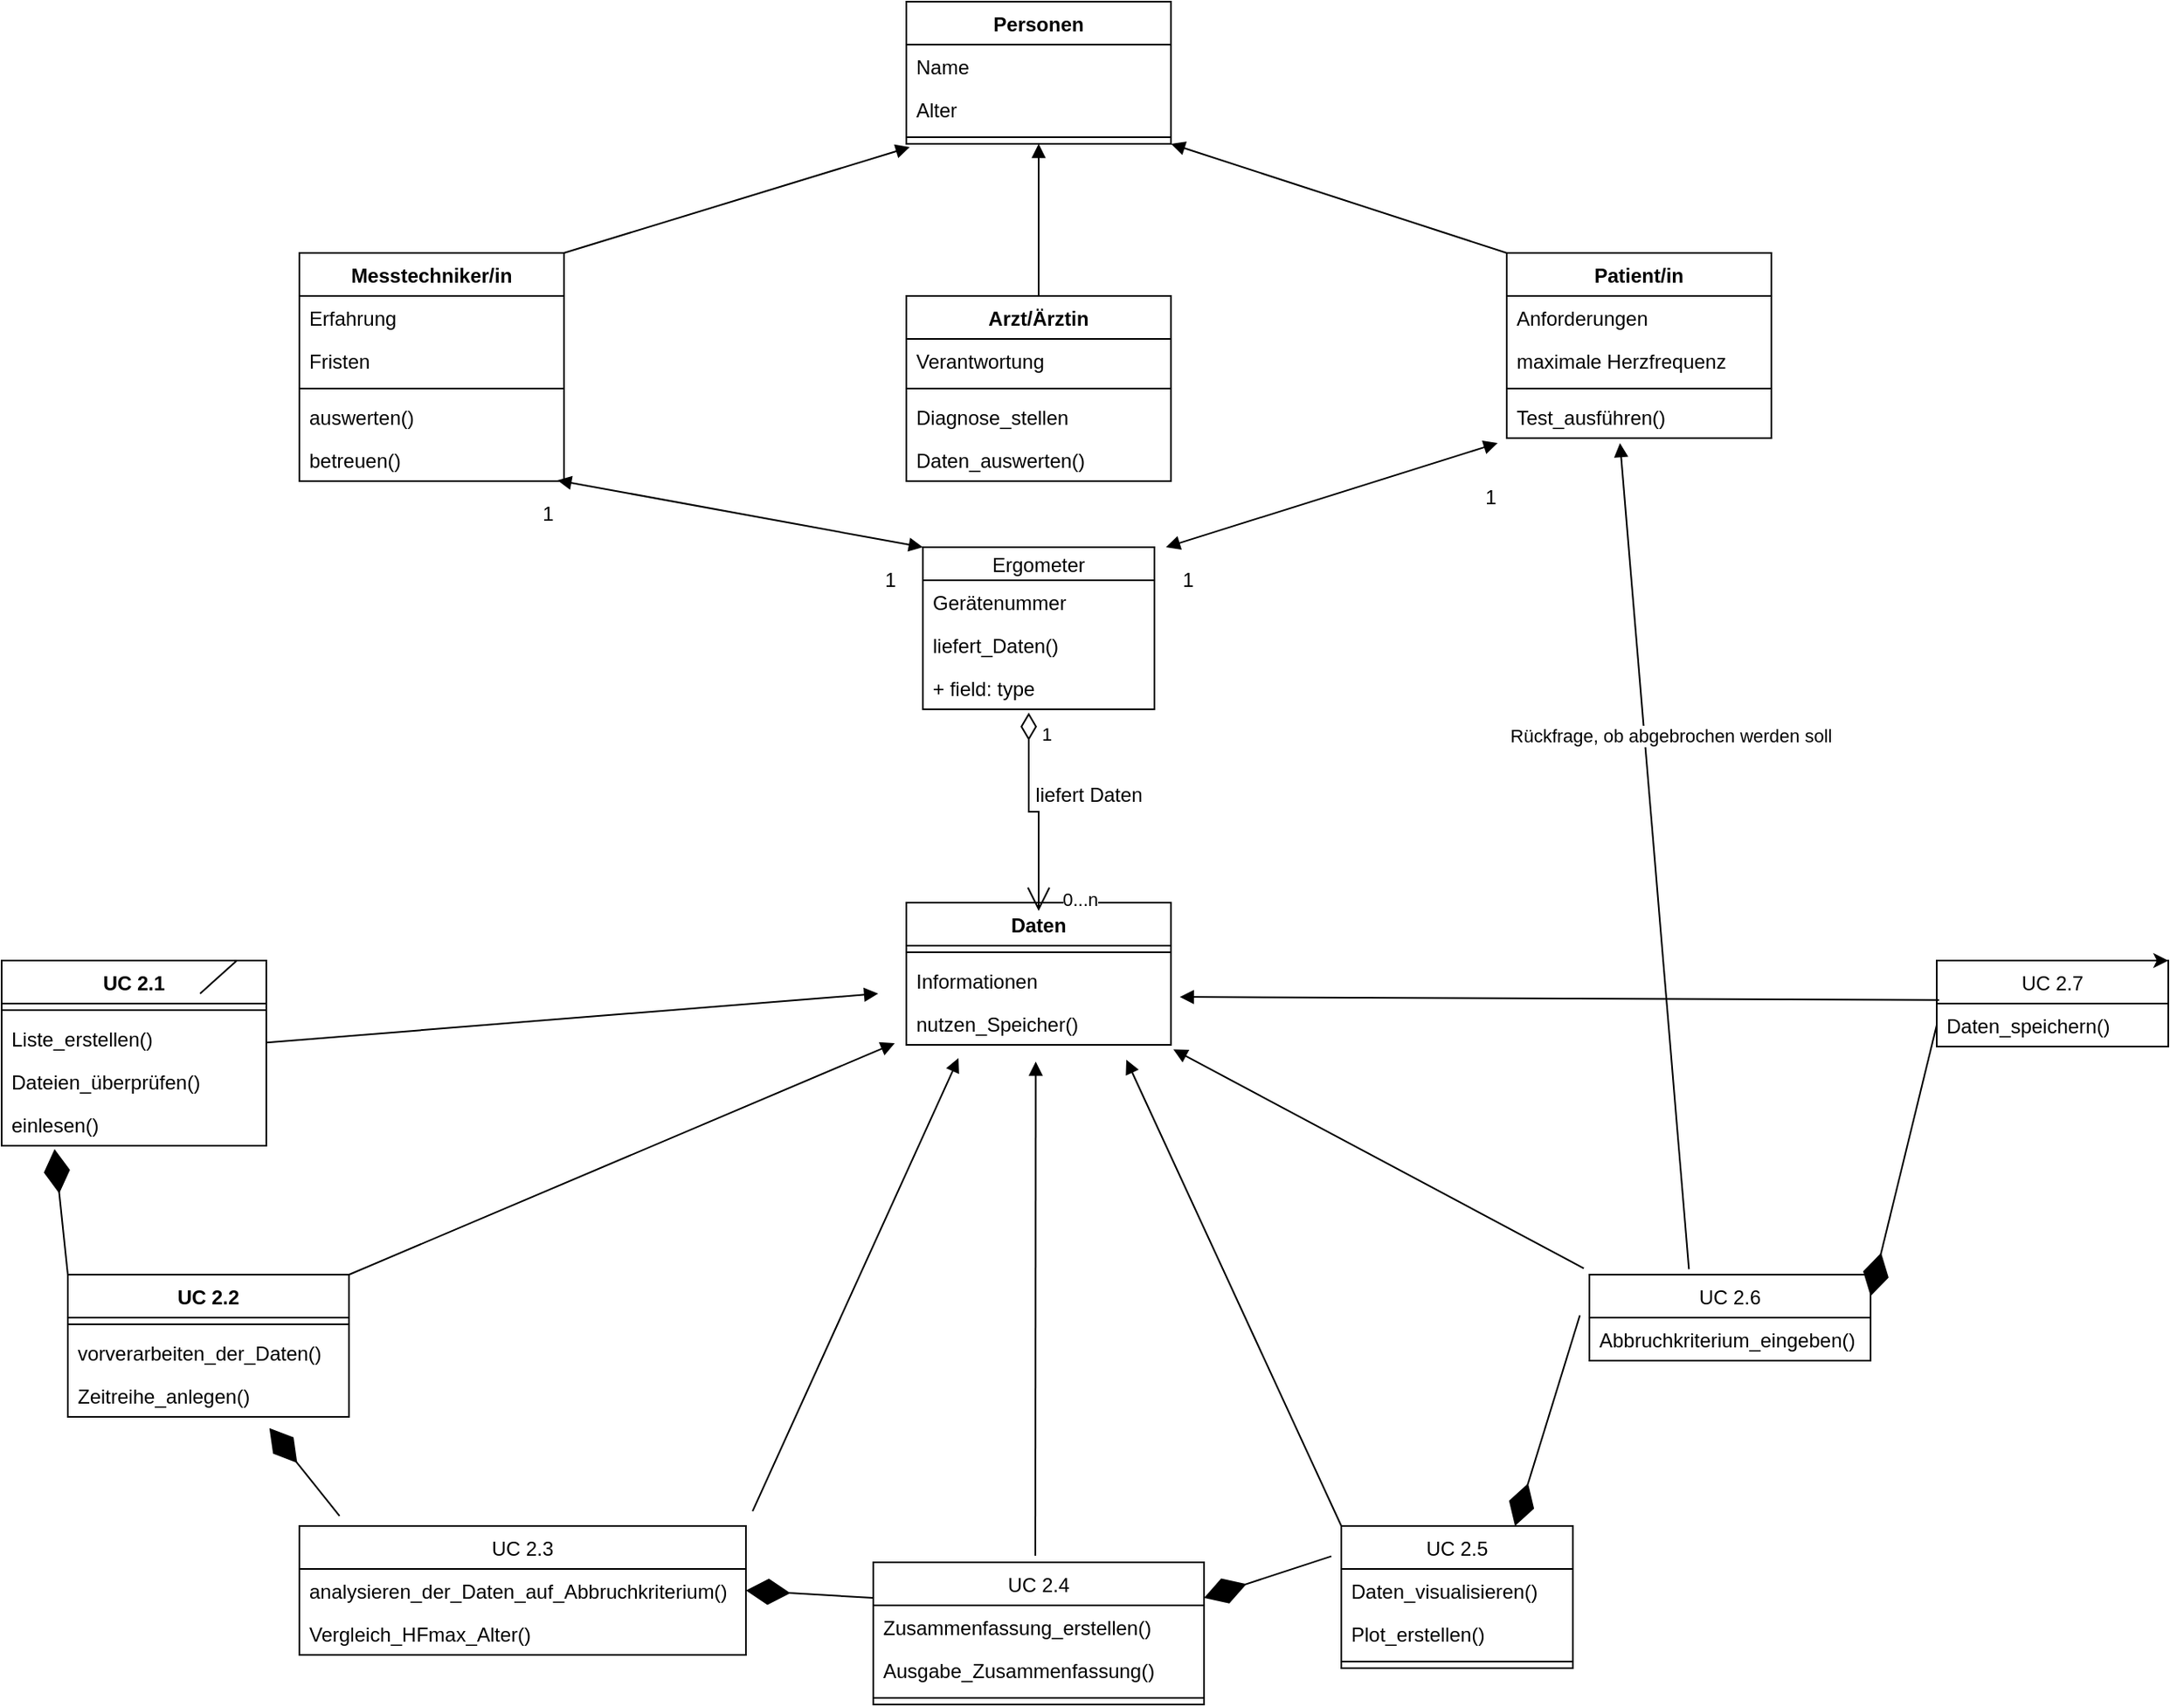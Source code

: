 <mxfile version="17.4.0" type="github">
  <diagram id="swfV8oJz9bNRTuYWVmhN" name="Page-1">
    <mxGraphModel dx="1740" dy="1252" grid="1" gridSize="10" guides="1" tooltips="1" connect="1" arrows="1" fold="1" page="1" pageScale="1" pageWidth="827" pageHeight="1169" math="0" shadow="0">
      <root>
        <mxCell id="0" />
        <mxCell id="1" parent="0" />
        <mxCell id="AlglJK2JogA8gRLeqNJN-10" value="Daten" style="swimlane;fontStyle=1;align=center;verticalAlign=top;childLayout=stackLayout;horizontal=1;startSize=26;horizontalStack=0;resizeParent=1;resizeParentMax=0;resizeLast=0;collapsible=1;marginBottom=0;labelBackgroundColor=#ffffff;" parent="1" vertex="1">
          <mxGeometry x="667" y="585" width="160" height="86" as="geometry" />
        </mxCell>
        <mxCell id="AlglJK2JogA8gRLeqNJN-12" value="" style="line;strokeWidth=1;fillColor=none;align=left;verticalAlign=middle;spacingTop=-1;spacingLeft=3;spacingRight=3;rotatable=0;labelPosition=right;points=[];portConstraint=eastwest;labelBackgroundColor=#ffffff;" parent="AlglJK2JogA8gRLeqNJN-10" vertex="1">
          <mxGeometry y="26" width="160" height="8" as="geometry" />
        </mxCell>
        <mxCell id="AlglJK2JogA8gRLeqNJN-39" value="Informationen" style="text;strokeColor=none;fillColor=none;align=left;verticalAlign=top;spacingLeft=4;spacingRight=4;overflow=hidden;rotatable=0;points=[[0,0.5],[1,0.5]];portConstraint=eastwest;labelBackgroundColor=#ffffff;" parent="AlglJK2JogA8gRLeqNJN-10" vertex="1">
          <mxGeometry y="34" width="160" height="26" as="geometry" />
        </mxCell>
        <mxCell id="AlglJK2JogA8gRLeqNJN-13" value="nutzen_Speicher()" style="text;strokeColor=none;fillColor=none;align=left;verticalAlign=top;spacingLeft=4;spacingRight=4;overflow=hidden;rotatable=0;points=[[0,0.5],[1,0.5]];portConstraint=eastwest;labelBackgroundColor=#ffffff;" parent="AlglJK2JogA8gRLeqNJN-10" vertex="1">
          <mxGeometry y="60" width="160" height="26" as="geometry" />
        </mxCell>
        <mxCell id="AlglJK2JogA8gRLeqNJN-14" value="Personen" style="swimlane;fontStyle=1;align=center;verticalAlign=top;childLayout=stackLayout;horizontal=1;startSize=26;horizontalStack=0;resizeParent=1;resizeParentMax=0;resizeLast=0;collapsible=1;marginBottom=0;labelBackgroundColor=#ffffff;" parent="1" vertex="1">
          <mxGeometry x="667" y="40" width="160" height="86" as="geometry" />
        </mxCell>
        <mxCell id="AlglJK2JogA8gRLeqNJN-15" value="Name" style="text;strokeColor=none;fillColor=none;align=left;verticalAlign=top;spacingLeft=4;spacingRight=4;overflow=hidden;rotatable=0;points=[[0,0.5],[1,0.5]];portConstraint=eastwest;labelBackgroundColor=#ffffff;" parent="AlglJK2JogA8gRLeqNJN-14" vertex="1">
          <mxGeometry y="26" width="160" height="26" as="geometry" />
        </mxCell>
        <mxCell id="AlglJK2JogA8gRLeqNJN-32" value="Alter" style="text;strokeColor=none;fillColor=none;align=left;verticalAlign=top;spacingLeft=4;spacingRight=4;overflow=hidden;rotatable=0;points=[[0,0.5],[1,0.5]];portConstraint=eastwest;labelBackgroundColor=#ffffff;" parent="AlglJK2JogA8gRLeqNJN-14" vertex="1">
          <mxGeometry y="52" width="160" height="26" as="geometry" />
        </mxCell>
        <mxCell id="AlglJK2JogA8gRLeqNJN-16" value="" style="line;strokeWidth=1;fillColor=none;align=left;verticalAlign=middle;spacingTop=-1;spacingLeft=3;spacingRight=3;rotatable=0;labelPosition=right;points=[];portConstraint=eastwest;labelBackgroundColor=#ffffff;" parent="AlglJK2JogA8gRLeqNJN-14" vertex="1">
          <mxGeometry y="78" width="160" height="8" as="geometry" />
        </mxCell>
        <mxCell id="AlglJK2JogA8gRLeqNJN-24" value="Messtechniker/in" style="swimlane;fontStyle=1;align=center;verticalAlign=top;childLayout=stackLayout;horizontal=1;startSize=26;horizontalStack=0;resizeParent=1;resizeParentMax=0;resizeLast=0;collapsible=1;marginBottom=0;labelBackgroundColor=#ffffff;" parent="1" vertex="1">
          <mxGeometry x="300" y="192" width="160" height="138" as="geometry" />
        </mxCell>
        <mxCell id="AlglJK2JogA8gRLeqNJN-25" value="Erfahrung" style="text;strokeColor=none;fillColor=none;align=left;verticalAlign=top;spacingLeft=4;spacingRight=4;overflow=hidden;rotatable=0;points=[[0,0.5],[1,0.5]];portConstraint=eastwest;labelBackgroundColor=#ffffff;" parent="AlglJK2JogA8gRLeqNJN-24" vertex="1">
          <mxGeometry y="26" width="160" height="26" as="geometry" />
        </mxCell>
        <mxCell id="AlglJK2JogA8gRLeqNJN-38" value="Fristen" style="text;strokeColor=none;fillColor=none;align=left;verticalAlign=top;spacingLeft=4;spacingRight=4;overflow=hidden;rotatable=0;points=[[0,0.5],[1,0.5]];portConstraint=eastwest;labelBackgroundColor=#ffffff;" parent="AlglJK2JogA8gRLeqNJN-24" vertex="1">
          <mxGeometry y="52" width="160" height="26" as="geometry" />
        </mxCell>
        <mxCell id="AlglJK2JogA8gRLeqNJN-26" value="" style="line;strokeWidth=1;fillColor=none;align=left;verticalAlign=middle;spacingTop=-1;spacingLeft=3;spacingRight=3;rotatable=0;labelPosition=right;points=[];portConstraint=eastwest;labelBackgroundColor=#ffffff;" parent="AlglJK2JogA8gRLeqNJN-24" vertex="1">
          <mxGeometry y="78" width="160" height="8" as="geometry" />
        </mxCell>
        <mxCell id="AlglJK2JogA8gRLeqNJN-37" value="auswerten()" style="text;strokeColor=none;fillColor=none;align=left;verticalAlign=top;spacingLeft=4;spacingRight=4;overflow=hidden;rotatable=0;points=[[0,0.5],[1,0.5]];portConstraint=eastwest;labelBackgroundColor=#ffffff;" parent="AlglJK2JogA8gRLeqNJN-24" vertex="1">
          <mxGeometry y="86" width="160" height="26" as="geometry" />
        </mxCell>
        <mxCell id="AlglJK2JogA8gRLeqNJN-36" value="betreuen()" style="text;strokeColor=none;fillColor=none;align=left;verticalAlign=top;spacingLeft=4;spacingRight=4;overflow=hidden;rotatable=0;points=[[0,0.5],[1,0.5]];portConstraint=eastwest;labelBackgroundColor=#ffffff;" parent="AlglJK2JogA8gRLeqNJN-24" vertex="1">
          <mxGeometry y="112" width="160" height="26" as="geometry" />
        </mxCell>
        <mxCell id="AlglJK2JogA8gRLeqNJN-28" value="Patient/in" style="swimlane;fontStyle=1;align=center;verticalAlign=top;childLayout=stackLayout;horizontal=1;startSize=26;horizontalStack=0;resizeParent=1;resizeParentMax=0;resizeLast=0;collapsible=1;marginBottom=0;labelBackgroundColor=#ffffff;" parent="1" vertex="1">
          <mxGeometry x="1030" y="192" width="160" height="112" as="geometry" />
        </mxCell>
        <mxCell id="AlglJK2JogA8gRLeqNJN-35" value="Anforderungen" style="text;strokeColor=none;fillColor=none;align=left;verticalAlign=top;spacingLeft=4;spacingRight=4;overflow=hidden;rotatable=0;points=[[0,0.5],[1,0.5]];portConstraint=eastwest;labelBackgroundColor=#ffffff;" parent="AlglJK2JogA8gRLeqNJN-28" vertex="1">
          <mxGeometry y="26" width="160" height="26" as="geometry" />
        </mxCell>
        <mxCell id="AlglJK2JogA8gRLeqNJN-29" value="maximale Herzfrequenz" style="text;strokeColor=none;fillColor=none;align=left;verticalAlign=top;spacingLeft=4;spacingRight=4;overflow=hidden;rotatable=0;points=[[0,0.5],[1,0.5]];portConstraint=eastwest;labelBackgroundColor=#ffffff;" parent="AlglJK2JogA8gRLeqNJN-28" vertex="1">
          <mxGeometry y="52" width="160" height="26" as="geometry" />
        </mxCell>
        <mxCell id="AlglJK2JogA8gRLeqNJN-30" value="" style="line;strokeWidth=1;fillColor=none;align=left;verticalAlign=middle;spacingTop=-1;spacingLeft=3;spacingRight=3;rotatable=0;labelPosition=right;points=[];portConstraint=eastwest;labelBackgroundColor=#ffffff;" parent="AlglJK2JogA8gRLeqNJN-28" vertex="1">
          <mxGeometry y="78" width="160" height="8" as="geometry" />
        </mxCell>
        <mxCell id="AlglJK2JogA8gRLeqNJN-31" value="Test_ausführen()" style="text;strokeColor=none;fillColor=none;align=left;verticalAlign=top;spacingLeft=4;spacingRight=4;overflow=hidden;rotatable=0;points=[[0,0.5],[1,0.5]];portConstraint=eastwest;labelBackgroundColor=#ffffff;" parent="AlglJK2JogA8gRLeqNJN-28" vertex="1">
          <mxGeometry y="86" width="160" height="26" as="geometry" />
        </mxCell>
        <mxCell id="AlglJK2JogA8gRLeqNJN-43" value="" style="html=1;verticalAlign=bottom;endArrow=block;rounded=0;entryX=1;entryY=1;entryDx=0;entryDy=0;exitX=0;exitY=0;exitDx=0;exitDy=0;" parent="1" target="AlglJK2JogA8gRLeqNJN-14" edge="1" source="AlglJK2JogA8gRLeqNJN-28">
          <mxGeometry x="-1" y="-125" width="80" relative="1" as="geometry">
            <mxPoint x="590" y="190" as="sourcePoint" />
            <mxPoint x="492.08" y="144.496" as="targetPoint" />
            <Array as="points" />
            <mxPoint x="7" y="3" as="offset" />
          </mxGeometry>
        </mxCell>
        <mxCell id="AlglJK2JogA8gRLeqNJN-44" value="" style="html=1;verticalAlign=bottom;endArrow=block;rounded=0;exitX=1;exitY=0;exitDx=0;exitDy=0;entryX=0.013;entryY=1.25;entryDx=0;entryDy=0;entryPerimeter=0;" parent="1" source="AlglJK2JogA8gRLeqNJN-24" target="AlglJK2JogA8gRLeqNJN-16" edge="1">
          <mxGeometry x="-1" y="142" width="80" relative="1" as="geometry">
            <mxPoint x="370" y="320" as="sourcePoint" />
            <mxPoint x="360" y="120" as="targetPoint" />
            <Array as="points" />
            <mxPoint x="-12" y="8" as="offset" />
          </mxGeometry>
        </mxCell>
        <mxCell id="AlglJK2JogA8gRLeqNJN-49" value="Arzt/Ärztin" style="swimlane;fontStyle=1;align=center;verticalAlign=top;childLayout=stackLayout;horizontal=1;startSize=26;horizontalStack=0;resizeParent=1;resizeParentMax=0;resizeLast=0;collapsible=1;marginBottom=0;labelBackgroundColor=#ffffff;" parent="1" vertex="1">
          <mxGeometry x="667" y="218" width="160" height="112" as="geometry" />
        </mxCell>
        <mxCell id="AlglJK2JogA8gRLeqNJN-50" value="Verantwortung" style="text;strokeColor=none;fillColor=none;align=left;verticalAlign=top;spacingLeft=4;spacingRight=4;overflow=hidden;rotatable=0;points=[[0,0.5],[1,0.5]];portConstraint=eastwest;labelBackgroundColor=#ffffff;" parent="AlglJK2JogA8gRLeqNJN-49" vertex="1">
          <mxGeometry y="26" width="160" height="26" as="geometry" />
        </mxCell>
        <mxCell id="AlglJK2JogA8gRLeqNJN-51" value="" style="line;strokeWidth=1;fillColor=none;align=left;verticalAlign=middle;spacingTop=-1;spacingLeft=3;spacingRight=3;rotatable=0;labelPosition=right;points=[];portConstraint=eastwest;labelBackgroundColor=#ffffff;" parent="AlglJK2JogA8gRLeqNJN-49" vertex="1">
          <mxGeometry y="52" width="160" height="8" as="geometry" />
        </mxCell>
        <mxCell id="8ENduGNVQBidbVTrLDnk-18" value="Diagnose_stellen" style="text;strokeColor=none;fillColor=none;align=left;verticalAlign=top;spacingLeft=4;spacingRight=4;overflow=hidden;rotatable=0;points=[[0,0.5],[1,0.5]];portConstraint=eastwest;" vertex="1" parent="AlglJK2JogA8gRLeqNJN-49">
          <mxGeometry y="60" width="160" height="26" as="geometry" />
        </mxCell>
        <mxCell id="AlglJK2JogA8gRLeqNJN-52" value="Daten_auswerten()" style="text;strokeColor=none;fillColor=none;align=left;verticalAlign=top;spacingLeft=4;spacingRight=4;overflow=hidden;rotatable=0;points=[[0,0.5],[1,0.5]];portConstraint=eastwest;labelBackgroundColor=#ffffff;" parent="AlglJK2JogA8gRLeqNJN-49" vertex="1">
          <mxGeometry y="86" width="160" height="26" as="geometry" />
        </mxCell>
        <mxCell id="AlglJK2JogA8gRLeqNJN-53" value="" style="html=1;verticalAlign=bottom;endArrow=block;rounded=0;exitX=0.5;exitY=0;exitDx=0;exitDy=0;" parent="1" source="AlglJK2JogA8gRLeqNJN-49" edge="1" target="AlglJK2JogA8gRLeqNJN-16">
          <mxGeometry x="1" y="-292" width="80" relative="1" as="geometry">
            <mxPoint x="380" y="190" as="sourcePoint" />
            <mxPoint x="414" y="120" as="targetPoint" />
            <mxPoint x="-6" y="-56" as="offset" />
          </mxGeometry>
        </mxCell>
        <mxCell id="AlglJK2JogA8gRLeqNJN-60" value="UC 2.2" style="swimlane;fontStyle=1;align=center;verticalAlign=top;childLayout=stackLayout;horizontal=1;startSize=26;horizontalStack=0;resizeParent=1;resizeParentMax=0;resizeLast=0;collapsible=1;marginBottom=0;labelBackgroundColor=#ffffff;" parent="1" vertex="1">
          <mxGeometry x="160" y="810" width="170" height="86" as="geometry" />
        </mxCell>
        <mxCell id="AlglJK2JogA8gRLeqNJN-62" value="" style="line;strokeWidth=1;fillColor=none;align=left;verticalAlign=middle;spacingTop=-1;spacingLeft=3;spacingRight=3;rotatable=0;labelPosition=right;points=[];portConstraint=eastwest;labelBackgroundColor=#ffffff;" parent="AlglJK2JogA8gRLeqNJN-60" vertex="1">
          <mxGeometry y="26" width="170" height="8" as="geometry" />
        </mxCell>
        <mxCell id="AlglJK2JogA8gRLeqNJN-63" value="vorverarbeiten_der_Daten()" style="text;strokeColor=none;fillColor=none;align=left;verticalAlign=top;spacingLeft=4;spacingRight=4;overflow=hidden;rotatable=0;points=[[0,0.5],[1,0.5]];portConstraint=eastwest;labelBackgroundColor=#ffffff;" parent="AlglJK2JogA8gRLeqNJN-60" vertex="1">
          <mxGeometry y="34" width="170" height="26" as="geometry" />
        </mxCell>
        <mxCell id="AlglJK2JogA8gRLeqNJN-64" value="Zeitreihe_anlegen()" style="text;strokeColor=none;fillColor=none;align=left;verticalAlign=top;spacingLeft=4;spacingRight=4;overflow=hidden;rotatable=0;points=[[0,0.5],[1,0.5]];portConstraint=eastwest;labelBackgroundColor=#ffffff;" parent="AlglJK2JogA8gRLeqNJN-60" vertex="1">
          <mxGeometry y="60" width="170" height="26" as="geometry" />
        </mxCell>
        <mxCell id="AlglJK2JogA8gRLeqNJN-68" value="UC 2.3" style="swimlane;fontStyle=0;childLayout=stackLayout;horizontal=1;startSize=26;fillColor=none;horizontalStack=0;resizeParent=1;resizeParentMax=0;resizeLast=0;collapsible=1;marginBottom=0;labelBackgroundColor=#ffffff;" parent="1" vertex="1">
          <mxGeometry x="300" y="962" width="270" height="78" as="geometry" />
        </mxCell>
        <mxCell id="AlglJK2JogA8gRLeqNJN-69" value="analysieren_der_Daten_auf_Abbruchkriterium()" style="text;strokeColor=none;fillColor=none;align=left;verticalAlign=top;spacingLeft=4;spacingRight=4;overflow=hidden;rotatable=0;points=[[0,0.5],[1,0.5]];portConstraint=eastwest;labelBackgroundColor=#ffffff;" parent="AlglJK2JogA8gRLeqNJN-68" vertex="1">
          <mxGeometry y="26" width="270" height="26" as="geometry" />
        </mxCell>
        <mxCell id="AlglJK2JogA8gRLeqNJN-70" value="Vergleich_HFmax_Alter()" style="text;strokeColor=none;fillColor=none;align=left;verticalAlign=top;spacingLeft=4;spacingRight=4;overflow=hidden;rotatable=0;points=[[0,0.5],[1,0.5]];portConstraint=eastwest;labelBackgroundColor=#ffffff;" parent="AlglJK2JogA8gRLeqNJN-68" vertex="1">
          <mxGeometry y="52" width="270" height="26" as="geometry" />
        </mxCell>
        <mxCell id="AlglJK2JogA8gRLeqNJN-72" value="Ergometer" style="swimlane;fontStyle=0;childLayout=stackLayout;horizontal=1;startSize=20;fillColor=none;horizontalStack=0;resizeParent=1;resizeParentMax=0;resizeLast=0;collapsible=1;marginBottom=0;labelBackgroundColor=#ffffff;" parent="1" vertex="1">
          <mxGeometry x="677" y="370" width="140" height="98" as="geometry" />
        </mxCell>
        <mxCell id="AlglJK2JogA8gRLeqNJN-73" value="Gerätenummer" style="text;strokeColor=none;fillColor=none;align=left;verticalAlign=top;spacingLeft=4;spacingRight=4;overflow=hidden;rotatable=0;points=[[0,0.5],[1,0.5]];portConstraint=eastwest;labelBackgroundColor=#ffffff;" parent="AlglJK2JogA8gRLeqNJN-72" vertex="1">
          <mxGeometry y="20" width="140" height="26" as="geometry" />
        </mxCell>
        <mxCell id="AlglJK2JogA8gRLeqNJN-74" value="liefert_Daten()" style="text;strokeColor=none;fillColor=none;align=left;verticalAlign=top;spacingLeft=4;spacingRight=4;overflow=hidden;rotatable=0;points=[[0,0.5],[1,0.5]];portConstraint=eastwest;labelBackgroundColor=#ffffff;" parent="AlglJK2JogA8gRLeqNJN-72" vertex="1">
          <mxGeometry y="46" width="140" height="26" as="geometry" />
        </mxCell>
        <mxCell id="AlglJK2JogA8gRLeqNJN-75" value="+ field: type" style="text;strokeColor=none;fillColor=none;align=left;verticalAlign=top;spacingLeft=4;spacingRight=4;overflow=hidden;rotatable=0;points=[[0,0.5],[1,0.5]];portConstraint=eastwest;labelBackgroundColor=#ffffff;" parent="AlglJK2JogA8gRLeqNJN-72" vertex="1">
          <mxGeometry y="72" width="140" height="26" as="geometry" />
        </mxCell>
        <mxCell id="AlglJK2JogA8gRLeqNJN-79" value="" style="endArrow=diamondThin;endFill=1;endSize=24;html=1;rounded=0;exitX=0;exitY=0;exitDx=0;exitDy=0;entryX=0.2;entryY=1.077;entryDx=0;entryDy=0;entryPerimeter=0;" parent="1" source="AlglJK2JogA8gRLeqNJN-60" edge="1" target="AlglJK2JogA8gRLeqNJN-57">
          <mxGeometry width="160" relative="1" as="geometry">
            <mxPoint x="240" y="720" as="sourcePoint" />
            <mxPoint x="110" y="730" as="targetPoint" />
          </mxGeometry>
        </mxCell>
        <mxCell id="AlglJK2JogA8gRLeqNJN-81" value="" style="endArrow=open;html=1;endSize=12;startArrow=diamondThin;startSize=14;startFill=0;edgeStyle=orthogonalEdgeStyle;rounded=0;" parent="1" edge="1">
          <mxGeometry relative="1" as="geometry">
            <mxPoint x="741" y="470" as="sourcePoint" />
            <mxPoint x="747" y="590" as="targetPoint" />
            <Array as="points">
              <mxPoint x="741" y="530" />
              <mxPoint x="747" y="530" />
            </Array>
          </mxGeometry>
        </mxCell>
        <mxCell id="AlglJK2JogA8gRLeqNJN-82" value="1" style="edgeLabel;resizable=0;html=1;align=left;verticalAlign=top;labelBackgroundColor=#ffffff;" parent="AlglJK2JogA8gRLeqNJN-81" connectable="0" vertex="1">
          <mxGeometry x="-1" relative="1" as="geometry">
            <mxPoint x="6" as="offset" />
          </mxGeometry>
        </mxCell>
        <mxCell id="AlglJK2JogA8gRLeqNJN-83" value="0...n" style="edgeLabel;resizable=0;html=1;align=right;verticalAlign=top;labelBackgroundColor=#ffffff;" parent="AlglJK2JogA8gRLeqNJN-81" connectable="0" vertex="1">
          <mxGeometry x="1" relative="1" as="geometry">
            <mxPoint x="36" y="-20" as="offset" />
          </mxGeometry>
        </mxCell>
        <mxCell id="AlglJK2JogA8gRLeqNJN-85" value="liefert Daten" style="text;html=1;align=center;verticalAlign=middle;resizable=0;points=[];autosize=1;strokeColor=none;fillColor=none;" parent="1" vertex="1">
          <mxGeometry x="737" y="510" width="80" height="20" as="geometry" />
        </mxCell>
        <mxCell id="AlglJK2JogA8gRLeqNJN-90" value="" style="endArrow=block;startArrow=block;endFill=1;startFill=1;html=1;rounded=0;exitX=0.975;exitY=0.981;exitDx=0;exitDy=0;exitPerimeter=0;entryX=0;entryY=0;entryDx=0;entryDy=0;" parent="1" source="AlglJK2JogA8gRLeqNJN-36" edge="1" target="AlglJK2JogA8gRLeqNJN-72">
          <mxGeometry width="160" relative="1" as="geometry">
            <mxPoint x="330" y="420" as="sourcePoint" />
            <mxPoint x="350" y="370" as="targetPoint" />
          </mxGeometry>
        </mxCell>
        <mxCell id="AlglJK2JogA8gRLeqNJN-91" value="1" style="text;html=1;align=center;verticalAlign=middle;resizable=0;points=[];autosize=1;strokeColor=none;fillColor=none;" parent="1" vertex="1">
          <mxGeometry x="440" y="340" width="20" height="20" as="geometry" />
        </mxCell>
        <mxCell id="AlglJK2JogA8gRLeqNJN-92" value="1" style="text;html=1;align=center;verticalAlign=middle;resizable=0;points=[];autosize=1;strokeColor=none;fillColor=none;" parent="1" vertex="1">
          <mxGeometry x="647" y="380" width="20" height="20" as="geometry" />
        </mxCell>
        <mxCell id="AlglJK2JogA8gRLeqNJN-93" value="" style="endArrow=block;startArrow=block;endFill=1;startFill=1;html=1;rounded=0;exitX=-0.034;exitY=1.115;exitDx=0;exitDy=0;exitPerimeter=0;entryX=1.05;entryY=0;entryDx=0;entryDy=0;entryPerimeter=0;" parent="1" source="AlglJK2JogA8gRLeqNJN-31" target="AlglJK2JogA8gRLeqNJN-72" edge="1">
          <mxGeometry width="160" relative="1" as="geometry">
            <mxPoint x="610" y="390" as="sourcePoint" />
            <mxPoint x="770" y="390" as="targetPoint" />
          </mxGeometry>
        </mxCell>
        <mxCell id="AlglJK2JogA8gRLeqNJN-94" value="1" style="text;html=1;align=center;verticalAlign=middle;resizable=0;points=[];autosize=1;strokeColor=none;fillColor=none;" parent="1" vertex="1">
          <mxGeometry x="827" y="380" width="20" height="20" as="geometry" />
        </mxCell>
        <mxCell id="AlglJK2JogA8gRLeqNJN-95" value="1" style="text;html=1;align=center;verticalAlign=middle;resizable=0;points=[];autosize=1;strokeColor=none;fillColor=none;" parent="1" vertex="1">
          <mxGeometry x="1010" y="330" width="20" height="20" as="geometry" />
        </mxCell>
        <mxCell id="AlglJK2JogA8gRLeqNJN-96" value="UC 2.5" style="swimlane;fontStyle=0;childLayout=stackLayout;horizontal=1;startSize=26;fillColor=none;horizontalStack=0;resizeParent=1;resizeParentMax=0;resizeLast=0;collapsible=1;marginBottom=0;labelBackgroundColor=#ffffff;" parent="1" vertex="1">
          <mxGeometry x="930" y="962" width="140" height="86" as="geometry" />
        </mxCell>
        <mxCell id="AlglJK2JogA8gRLeqNJN-98" value="Daten_visualisieren()" style="text;strokeColor=none;fillColor=none;align=left;verticalAlign=top;spacingLeft=4;spacingRight=4;overflow=hidden;rotatable=0;points=[[0,0.5],[1,0.5]];portConstraint=eastwest;labelBackgroundColor=#ffffff;" parent="AlglJK2JogA8gRLeqNJN-96" vertex="1">
          <mxGeometry y="26" width="140" height="26" as="geometry" />
        </mxCell>
        <mxCell id="AlglJK2JogA8gRLeqNJN-97" value="Plot_erstellen()" style="text;strokeColor=none;fillColor=none;align=left;verticalAlign=top;spacingLeft=4;spacingRight=4;overflow=hidden;rotatable=0;points=[[0,0.5],[1,0.5]];portConstraint=eastwest;labelBackgroundColor=#ffffff;" parent="AlglJK2JogA8gRLeqNJN-96" vertex="1">
          <mxGeometry y="52" width="140" height="26" as="geometry" />
        </mxCell>
        <mxCell id="AlglJK2JogA8gRLeqNJN-101" value="" style="line;strokeWidth=1;fillColor=none;align=left;verticalAlign=middle;spacingTop=-1;spacingLeft=3;spacingRight=3;rotatable=0;labelPosition=right;points=[];portConstraint=eastwest;labelBackgroundColor=#ffffff;" parent="AlglJK2JogA8gRLeqNJN-96" vertex="1">
          <mxGeometry y="78" width="140" height="8" as="geometry" />
        </mxCell>
        <mxCell id="AlglJK2JogA8gRLeqNJN-102" value="UC 2.6" style="swimlane;fontStyle=0;childLayout=stackLayout;horizontal=1;startSize=26;fillColor=none;horizontalStack=0;resizeParent=1;resizeParentMax=0;resizeLast=0;collapsible=1;marginBottom=0;labelBackgroundColor=#ffffff;" parent="1" vertex="1">
          <mxGeometry x="1080" y="810" width="170" height="52" as="geometry" />
        </mxCell>
        <mxCell id="AlglJK2JogA8gRLeqNJN-103" value="Abbruchkriterium_eingeben()" style="text;strokeColor=none;fillColor=none;align=left;verticalAlign=top;spacingLeft=4;spacingRight=4;overflow=hidden;rotatable=0;points=[[0,0.5],[1,0.5]];portConstraint=eastwest;labelBackgroundColor=#ffffff;" parent="AlglJK2JogA8gRLeqNJN-102" vertex="1">
          <mxGeometry y="26" width="170" height="26" as="geometry" />
        </mxCell>
        <mxCell id="AlglJK2JogA8gRLeqNJN-110" value="" style="endArrow=diamondThin;endFill=1;endSize=24;html=1;rounded=0;entryX=0.717;entryY=1.262;entryDx=0;entryDy=0;entryPerimeter=0;exitX=0.09;exitY=-0.077;exitDx=0;exitDy=0;exitPerimeter=0;" parent="1" source="AlglJK2JogA8gRLeqNJN-68" target="AlglJK2JogA8gRLeqNJN-64" edge="1">
          <mxGeometry width="160" relative="1" as="geometry">
            <mxPoint x="20" y="960" as="sourcePoint" />
            <mxPoint x="180" y="960" as="targetPoint" />
          </mxGeometry>
        </mxCell>
        <mxCell id="AlglJK2JogA8gRLeqNJN-111" value="" style="endArrow=diamondThin;endFill=1;endSize=24;html=1;rounded=0;exitX=0;exitY=0.25;exitDx=0;exitDy=0;entryX=1;entryY=0.5;entryDx=0;entryDy=0;" parent="1" source="AlglJK2JogA8gRLeqNJN-86" edge="1" target="AlglJK2JogA8gRLeqNJN-69">
          <mxGeometry width="160" relative="1" as="geometry">
            <mxPoint x="130" y="1168" as="sourcePoint" />
            <mxPoint x="350" y="1060" as="targetPoint" />
            <Array as="points" />
          </mxGeometry>
        </mxCell>
        <mxCell id="AlglJK2JogA8gRLeqNJN-116" value="" style="endArrow=diamondThin;endFill=1;endSize=24;html=1;rounded=0;entryX=0.75;entryY=0;entryDx=0;entryDy=0;exitX=-0.034;exitY=-0.054;exitDx=0;exitDy=0;exitPerimeter=0;" parent="1" source="AlglJK2JogA8gRLeqNJN-103" target="AlglJK2JogA8gRLeqNJN-96" edge="1">
          <mxGeometry width="160" relative="1" as="geometry">
            <mxPoint x="820" y="862.41" as="sourcePoint" />
            <mxPoint x="980" y="862.41" as="targetPoint" />
          </mxGeometry>
        </mxCell>
        <mxCell id="AlglJK2JogA8gRLeqNJN-117" value="Rückfrage, ob abgebrochen werden soll" style="html=1;verticalAlign=bottom;endArrow=block;rounded=0;exitX=0.354;exitY=-0.063;exitDx=0;exitDy=0;exitPerimeter=0;entryX=0.428;entryY=1.115;entryDx=0;entryDy=0;entryPerimeter=0;" parent="1" source="AlglJK2JogA8gRLeqNJN-102" target="AlglJK2JogA8gRLeqNJN-31" edge="1">
          <mxGeometry x="0.252" y="-15" width="80" relative="1" as="geometry">
            <mxPoint x="930" y="810" as="sourcePoint" />
            <mxPoint x="1085" y="310" as="targetPoint" />
            <mxPoint as="offset" />
          </mxGeometry>
        </mxCell>
        <mxCell id="AlglJK2JogA8gRLeqNJN-118" value="UC 2.7" style="swimlane;fontStyle=0;childLayout=stackLayout;horizontal=1;startSize=26;fillColor=none;horizontalStack=0;resizeParent=1;resizeParentMax=0;resizeLast=0;collapsible=1;marginBottom=0;labelBackgroundColor=#ffffff;" parent="1" vertex="1">
          <mxGeometry x="1290" y="620" width="140" height="52" as="geometry" />
        </mxCell>
        <mxCell id="AlglJK2JogA8gRLeqNJN-119" value="Daten_speichern()" style="text;strokeColor=none;fillColor=none;align=left;verticalAlign=top;spacingLeft=4;spacingRight=4;overflow=hidden;rotatable=0;points=[[0,0.5],[1,0.5]];portConstraint=eastwest;labelBackgroundColor=#ffffff;" parent="AlglJK2JogA8gRLeqNJN-118" vertex="1">
          <mxGeometry y="26" width="140" height="26" as="geometry" />
        </mxCell>
        <mxCell id="AlglJK2JogA8gRLeqNJN-122" value="" style="endArrow=diamondThin;endFill=1;endSize=24;html=1;rounded=0;exitX=0;exitY=0.5;exitDx=0;exitDy=0;entryX=1;entryY=0.25;entryDx=0;entryDy=0;" parent="1" source="AlglJK2JogA8gRLeqNJN-119" target="AlglJK2JogA8gRLeqNJN-102" edge="1">
          <mxGeometry width="160" relative="1" as="geometry">
            <mxPoint x="1140" y="810" as="sourcePoint" />
            <mxPoint x="1200" y="890" as="targetPoint" />
            <Array as="points" />
          </mxGeometry>
        </mxCell>
        <mxCell id="AlglJK2JogA8gRLeqNJN-123" value="" style="html=1;verticalAlign=bottom;endArrow=block;rounded=0;startArrow=none;" parent="1" source="AlglJK2JogA8gRLeqNJN-54" edge="1">
          <mxGeometry width="80" relative="1" as="geometry">
            <mxPoint x="240" y="640" as="sourcePoint" />
            <mxPoint x="650" y="640" as="targetPoint" />
          </mxGeometry>
        </mxCell>
        <mxCell id="AlglJK2JogA8gRLeqNJN-124" value="" style="html=1;verticalAlign=bottom;endArrow=block;rounded=0;exitX=1;exitY=0;exitDx=0;exitDy=0;" parent="1" source="AlglJK2JogA8gRLeqNJN-60" edge="1">
          <mxGeometry width="80" relative="1" as="geometry">
            <mxPoint x="350" y="790" as="sourcePoint" />
            <mxPoint x="660" y="670" as="targetPoint" />
          </mxGeometry>
        </mxCell>
        <mxCell id="AlglJK2JogA8gRLeqNJN-125" value="" style="html=1;verticalAlign=bottom;endArrow=block;rounded=0;exitX=1.015;exitY=-0.115;exitDx=0;exitDy=0;exitPerimeter=0;entryX=0.197;entryY=1.308;entryDx=0;entryDy=0;entryPerimeter=0;" parent="1" source="AlglJK2JogA8gRLeqNJN-68" target="AlglJK2JogA8gRLeqNJN-13" edge="1">
          <mxGeometry width="80" relative="1" as="geometry">
            <mxPoint x="430" y="860" as="sourcePoint" />
            <mxPoint x="510" y="860" as="targetPoint" />
          </mxGeometry>
        </mxCell>
        <mxCell id="AlglJK2JogA8gRLeqNJN-126" value="" style="html=1;verticalAlign=bottom;endArrow=block;rounded=0;entryX=0.489;entryY=1.388;entryDx=0;entryDy=0;entryPerimeter=0;" parent="1" target="AlglJK2JogA8gRLeqNJN-13" edge="1">
          <mxGeometry x="0.01" y="-17" width="80" relative="1" as="geometry">
            <mxPoint x="745" y="980" as="sourcePoint" />
            <mxPoint x="590" y="860" as="targetPoint" />
            <mxPoint as="offset" />
          </mxGeometry>
        </mxCell>
        <mxCell id="AlglJK2JogA8gRLeqNJN-127" value="" style="html=1;verticalAlign=bottom;endArrow=block;rounded=0;exitX=0;exitY=0;exitDx=0;exitDy=0;" parent="1" source="AlglJK2JogA8gRLeqNJN-96" edge="1">
          <mxGeometry width="80" relative="1" as="geometry">
            <mxPoint x="640" y="880" as="sourcePoint" />
            <mxPoint x="800" y="680" as="targetPoint" />
          </mxGeometry>
        </mxCell>
        <mxCell id="AlglJK2JogA8gRLeqNJN-128" value="" style="html=1;verticalAlign=bottom;endArrow=block;rounded=0;exitX=-0.02;exitY=-0.074;exitDx=0;exitDy=0;exitPerimeter=0;entryX=1.009;entryY=1.104;entryDx=0;entryDy=0;entryPerimeter=0;" parent="1" source="AlglJK2JogA8gRLeqNJN-102" target="AlglJK2JogA8gRLeqNJN-13" edge="1">
          <mxGeometry width="80" relative="1" as="geometry">
            <mxPoint x="690" y="780" as="sourcePoint" />
            <mxPoint x="770" y="780" as="targetPoint" />
          </mxGeometry>
        </mxCell>
        <mxCell id="Sr4feBRZe04kXMsjxLNt-3" value="" style="html=1;verticalAlign=bottom;endArrow=block;rounded=0;exitX=0.01;exitY=-0.08;exitDx=0;exitDy=0;exitPerimeter=0;entryX=1.033;entryY=-0.115;entryDx=0;entryDy=0;entryPerimeter=0;startArrow=none;" parent="1" source="AlglJK2JogA8gRLeqNJN-119" target="AlglJK2JogA8gRLeqNJN-13" edge="1">
          <mxGeometry width="80" relative="1" as="geometry">
            <mxPoint x="940" y="660" as="sourcePoint" />
            <mxPoint x="1020" y="660" as="targetPoint" />
          </mxGeometry>
        </mxCell>
        <mxCell id="AlglJK2JogA8gRLeqNJN-86" value="UC 2.4" style="swimlane;fontStyle=0;childLayout=stackLayout;horizontal=1;startSize=26;fillColor=none;horizontalStack=0;resizeParent=1;resizeParentMax=0;resizeLast=0;collapsible=1;marginBottom=0;labelBackgroundColor=#ffffff;" parent="1" vertex="1">
          <mxGeometry x="647" y="984" width="200" height="86" as="geometry" />
        </mxCell>
        <mxCell id="AlglJK2JogA8gRLeqNJN-87" value="Zusammenfassung_erstellen()" style="text;strokeColor=none;fillColor=none;align=left;verticalAlign=top;spacingLeft=4;spacingRight=4;overflow=hidden;rotatable=0;points=[[0,0.5],[1,0.5]];portConstraint=eastwest;labelBackgroundColor=#ffffff;" parent="AlglJK2JogA8gRLeqNJN-86" vertex="1">
          <mxGeometry y="26" width="200" height="26" as="geometry" />
        </mxCell>
        <mxCell id="AlglJK2JogA8gRLeqNJN-88" value="Ausgabe_Zusammenfassung()" style="text;strokeColor=none;fillColor=none;align=left;verticalAlign=top;spacingLeft=4;spacingRight=4;overflow=hidden;rotatable=0;points=[[0,0.5],[1,0.5]];portConstraint=eastwest;labelBackgroundColor=#ffffff;" parent="AlglJK2JogA8gRLeqNJN-86" vertex="1">
          <mxGeometry y="52" width="200" height="26" as="geometry" />
        </mxCell>
        <mxCell id="AlglJK2JogA8gRLeqNJN-100" value="" style="line;strokeWidth=1;fillColor=none;align=left;verticalAlign=middle;spacingTop=-1;spacingLeft=3;spacingRight=3;rotatable=0;labelPosition=right;points=[];portConstraint=eastwest;labelBackgroundColor=#ffffff;" parent="AlglJK2JogA8gRLeqNJN-86" vertex="1">
          <mxGeometry y="78" width="200" height="8" as="geometry" />
        </mxCell>
        <mxCell id="8ENduGNVQBidbVTrLDnk-12" style="edgeStyle=orthogonalEdgeStyle;rounded=0;orthogonalLoop=1;jettySize=auto;html=1;exitX=0.75;exitY=0;exitDx=0;exitDy=0;entryX=1;entryY=0;entryDx=0;entryDy=0;" edge="1" parent="1" source="AlglJK2JogA8gRLeqNJN-118" target="AlglJK2JogA8gRLeqNJN-118">
          <mxGeometry relative="1" as="geometry" />
        </mxCell>
        <mxCell id="8ENduGNVQBidbVTrLDnk-16" value="" style="endArrow=diamondThin;endFill=1;endSize=24;html=1;rounded=0;exitX=-0.043;exitY=-0.295;exitDx=0;exitDy=0;exitPerimeter=0;entryX=1;entryY=0.25;entryDx=0;entryDy=0;" edge="1" parent="1" source="AlglJK2JogA8gRLeqNJN-98" target="AlglJK2JogA8gRLeqNJN-86">
          <mxGeometry width="160" relative="1" as="geometry">
            <mxPoint x="590" y="710" as="sourcePoint" />
            <mxPoint x="750" y="710" as="targetPoint" />
          </mxGeometry>
        </mxCell>
        <mxCell id="AlglJK2JogA8gRLeqNJN-54" value="UC 2.1" style="swimlane;fontStyle=1;align=center;verticalAlign=top;childLayout=stackLayout;horizontal=1;startSize=26;horizontalStack=0;resizeParent=1;resizeParentMax=0;resizeLast=0;collapsible=1;marginBottom=0;labelBackgroundColor=#ffffff;" parent="1" vertex="1">
          <mxGeometry x="120" y="620" width="160" height="112" as="geometry" />
        </mxCell>
        <mxCell id="AlglJK2JogA8gRLeqNJN-56" value="" style="line;strokeWidth=1;fillColor=none;align=left;verticalAlign=middle;spacingTop=-1;spacingLeft=3;spacingRight=3;rotatable=0;labelPosition=right;points=[];portConstraint=eastwest;labelBackgroundColor=#ffffff;" parent="AlglJK2JogA8gRLeqNJN-54" vertex="1">
          <mxGeometry y="26" width="160" height="8" as="geometry" />
        </mxCell>
        <mxCell id="AlglJK2JogA8gRLeqNJN-58" value="Liste_erstellen()" style="text;strokeColor=none;fillColor=none;align=left;verticalAlign=top;spacingLeft=4;spacingRight=4;overflow=hidden;rotatable=0;points=[[0,0.5],[1,0.5]];portConstraint=eastwest;labelBackgroundColor=#ffffff;" parent="AlglJK2JogA8gRLeqNJN-54" vertex="1">
          <mxGeometry y="34" width="160" height="26" as="geometry" />
        </mxCell>
        <mxCell id="AlglJK2JogA8gRLeqNJN-59" value="Dateien_überprüfen()" style="text;strokeColor=none;fillColor=none;align=left;verticalAlign=top;spacingLeft=4;spacingRight=4;overflow=hidden;rotatable=0;points=[[0,0.5],[1,0.5]];portConstraint=eastwest;labelBackgroundColor=#ffffff;" parent="AlglJK2JogA8gRLeqNJN-54" vertex="1">
          <mxGeometry y="60" width="160" height="26" as="geometry" />
        </mxCell>
        <mxCell id="AlglJK2JogA8gRLeqNJN-57" value="einlesen()" style="text;strokeColor=none;fillColor=none;align=left;verticalAlign=top;spacingLeft=4;spacingRight=4;overflow=hidden;rotatable=0;points=[[0,0.5],[1,0.5]];portConstraint=eastwest;labelBackgroundColor=#ffffff;" parent="AlglJK2JogA8gRLeqNJN-54" vertex="1">
          <mxGeometry y="86" width="160" height="26" as="geometry" />
        </mxCell>
        <mxCell id="8ENduGNVQBidbVTrLDnk-21" value="" style="html=1;verticalAlign=bottom;endArrow=none;rounded=0;" edge="1" parent="1" target="AlglJK2JogA8gRLeqNJN-54">
          <mxGeometry width="80" relative="1" as="geometry">
            <mxPoint x="240" y="640" as="sourcePoint" />
            <mxPoint x="650" y="640" as="targetPoint" />
          </mxGeometry>
        </mxCell>
      </root>
    </mxGraphModel>
  </diagram>
</mxfile>
